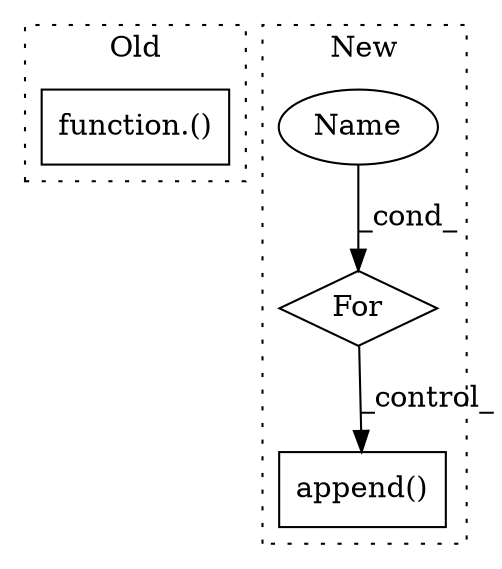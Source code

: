 digraph G {
subgraph cluster0 {
1 [label="function.()" a="75" s="974,995" l="17,1" shape="box"];
label = "Old";
style="dotted";
}
subgraph cluster1 {
2 [label="append()" a="75" s="1998,2048" l="17,1" shape="box"];
3 [label="For" a="107" s="1949,1984" l="4,14" shape="diamond"];
4 [label="Name" a="87" s="1953" l="1" shape="ellipse"];
label = "New";
style="dotted";
}
3 -> 2 [label="_control_"];
4 -> 3 [label="_cond_"];
}